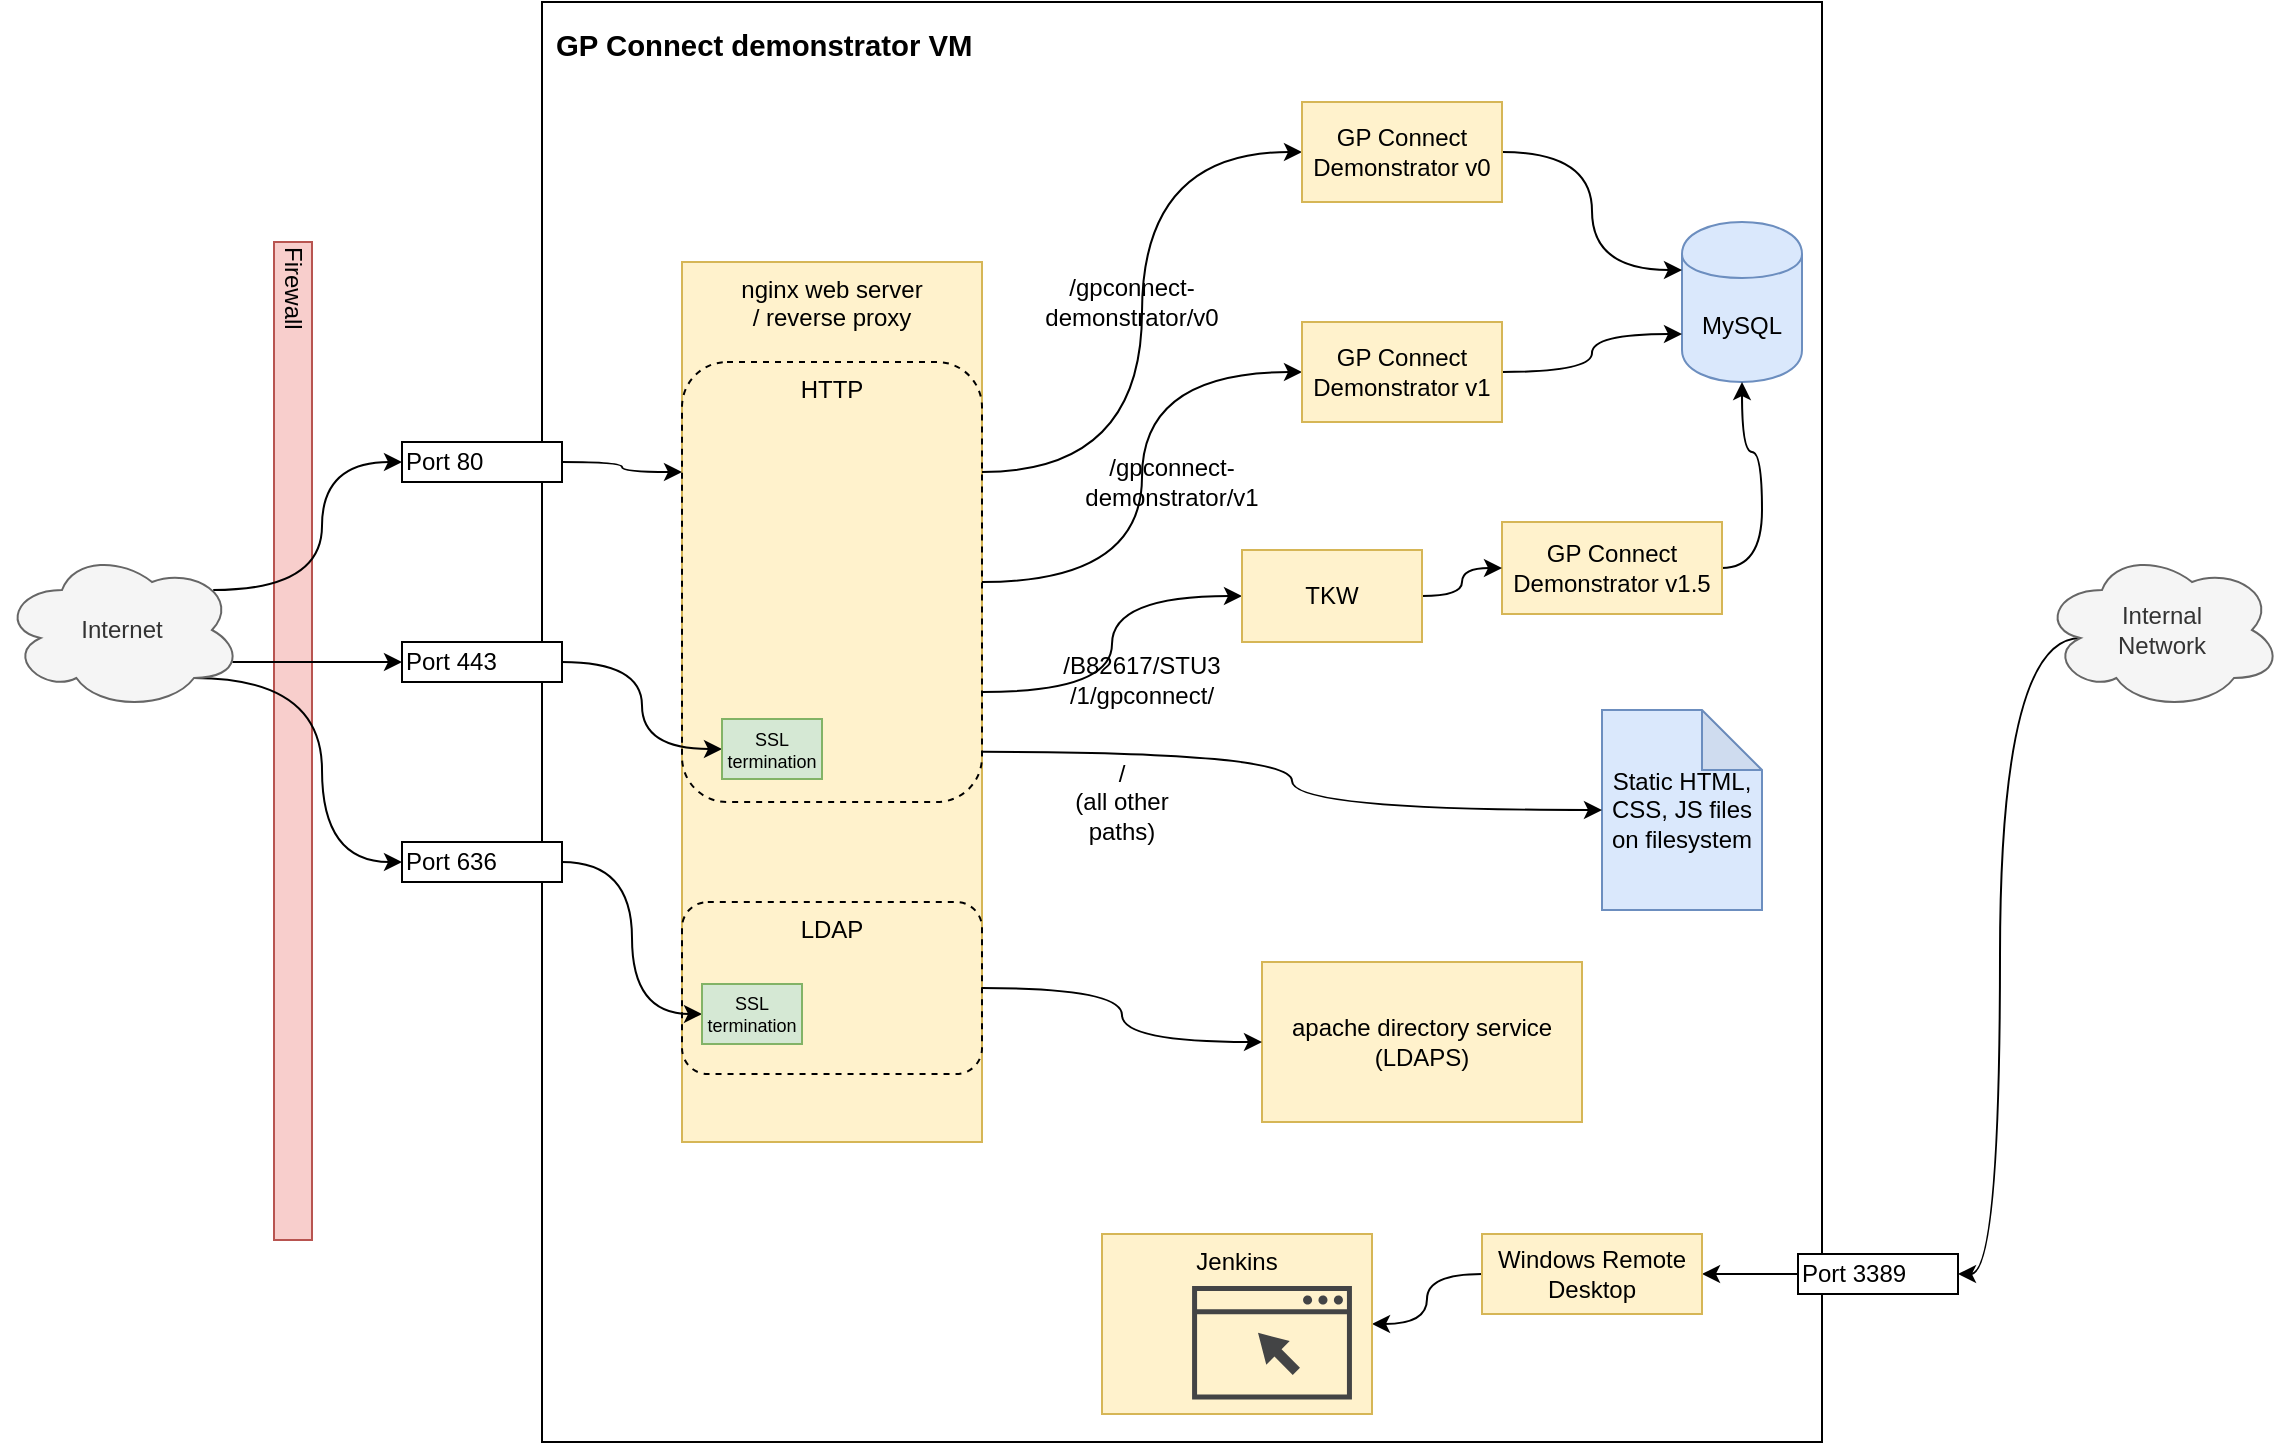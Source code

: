 <mxfile version="13.3.5" type="device"><diagram id="PyCuufZijIStc7P2JsMw" name="Page-1"><mxGraphModel dx="1242" dy="994" grid="0" gridSize="10" guides="1" tooltips="1" connect="1" arrows="1" fold="1" page="1" pageScale="1" pageWidth="1169" pageHeight="827" math="0" shadow="0"><root><mxCell id="0"/><mxCell id="1" parent="0"/><mxCell id="RDPQ0KicOGdVzFbxV7__-1" value="&lt;b style=&quot;font-family: &amp;#34;calibri&amp;#34; , sans-serif ; font-size: 16px&quot;&gt;&lt;span style=&quot;font-size: 11pt ; font-family: &amp;#34;arial&amp;#34; , sans-serif&quot;&gt;GP Connect demonstrator VM&lt;/span&gt;&lt;/b&gt;&lt;b style=&quot;font-family: &amp;#34;calibri&amp;#34; , sans-serif ; font-size: 16px&quot;&gt;&lt;span style=&quot;font-size: 11pt ; font-family: &amp;#34;arial&amp;#34; , sans-serif&quot;&gt;&lt;br&gt;&lt;/span&gt;&lt;/b&gt;" style="whiteSpace=wrap;html=1;align=left;verticalAlign=top;spacingLeft=5;spacingTop=5;" parent="1" vertex="1"><mxGeometry x="290" y="30" width="640" height="720" as="geometry"/></mxCell><mxCell id="RDPQ0KicOGdVzFbxV7__-10" value="nginx web server &lt;br&gt;/ reverse proxy" style="rounded=0;whiteSpace=wrap;html=1;align=center;fillColor=#fff2cc;strokeColor=#d6b656;verticalAlign=top;" parent="1" vertex="1"><mxGeometry x="360" y="160" width="150" height="440" as="geometry"/></mxCell><mxCell id="waFokIIE_mw-sdYzEA04-13" style="edgeStyle=orthogonalEdgeStyle;curved=1;orthogonalLoop=1;jettySize=auto;html=1;exitX=1;exitY=0.75;exitDx=0;exitDy=0;entryX=0;entryY=0.5;entryDx=0;entryDy=0;" edge="1" parent="1" source="waFokIIE_mw-sdYzEA04-2" target="waFokIIE_mw-sdYzEA04-10"><mxGeometry relative="1" as="geometry"/></mxCell><mxCell id="waFokIIE_mw-sdYzEA04-2" value="HTTP" style="rounded=1;whiteSpace=wrap;html=1;fillColor=none;verticalAlign=top;dashed=1;" vertex="1" parent="1"><mxGeometry x="360" y="210" width="150" height="220" as="geometry"/></mxCell><mxCell id="RDYLPhHS0g2zlpQsencQ-1" value="Firewall" style="rounded=0;whiteSpace=wrap;html=1;direction=east;horizontal=0;fillColor=#f8cecc;strokeColor=#b85450;labelPosition=center;verticalLabelPosition=middle;align=left;verticalAlign=middle;rotation=-180;" parent="1" vertex="1"><mxGeometry x="156" y="150" width="19" height="499" as="geometry"/></mxCell><mxCell id="RDPQ0KicOGdVzFbxV7__-13" style="edgeStyle=orthogonalEdgeStyle;orthogonalLoop=1;jettySize=auto;html=1;exitX=1;exitY=0.5;exitDx=0;exitDy=0;entryX=0;entryY=0.25;entryDx=0;entryDy=0;curved=1;" parent="1" source="RDPQ0KicOGdVzFbxV7__-6" target="waFokIIE_mw-sdYzEA04-2" edge="1"><mxGeometry relative="1" as="geometry"/></mxCell><mxCell id="RDPQ0KicOGdVzFbxV7__-6" value="Port 80" style="rounded=0;whiteSpace=wrap;html=1;align=left;" parent="1" vertex="1"><mxGeometry x="220" y="250" width="80" height="20" as="geometry"/></mxCell><mxCell id="RDPQ0KicOGdVzFbxV7__-14" style="edgeStyle=orthogonalEdgeStyle;orthogonalLoop=1;jettySize=auto;html=1;exitX=1;exitY=0.5;exitDx=0;exitDy=0;entryX=0;entryY=0.5;entryDx=0;entryDy=0;curved=1;" parent="1" source="RDPQ0KicOGdVzFbxV7__-7" target="RDPQ0KicOGdVzFbxV7__-15" edge="1"><mxGeometry relative="1" as="geometry"/></mxCell><mxCell id="RDPQ0KicOGdVzFbxV7__-7" value="Port 443" style="rounded=0;whiteSpace=wrap;html=1;align=left;" parent="1" vertex="1"><mxGeometry x="220" y="350" width="80" height="20" as="geometry"/></mxCell><mxCell id="waFokIIE_mw-sdYzEA04-5" style="edgeStyle=orthogonalEdgeStyle;orthogonalLoop=1;jettySize=auto;html=1;exitX=1;exitY=0.5;exitDx=0;exitDy=0;entryX=0;entryY=0.5;entryDx=0;entryDy=0;curved=1;" edge="1" parent="1" source="RDPQ0KicOGdVzFbxV7__-8" target="waFokIIE_mw-sdYzEA04-4"><mxGeometry relative="1" as="geometry"/></mxCell><mxCell id="RDPQ0KicOGdVzFbxV7__-8" value="Port 636" style="rounded=0;whiteSpace=wrap;html=1;align=left;" parent="1" vertex="1"><mxGeometry x="220" y="450" width="80" height="20" as="geometry"/></mxCell><mxCell id="RDPQ0KicOGdVzFbxV7__-20" style="edgeStyle=orthogonalEdgeStyle;orthogonalLoop=1;jettySize=auto;html=1;exitX=1;exitY=0.25;exitDx=0;exitDy=0;entryX=0;entryY=0.5;entryDx=0;entryDy=0;fontSize=12;curved=1;" parent="1" source="waFokIIE_mw-sdYzEA04-2" target="RDPQ0KicOGdVzFbxV7__-17" edge="1"><mxGeometry relative="1" as="geometry"/></mxCell><mxCell id="RDPQ0KicOGdVzFbxV7__-21" style="edgeStyle=orthogonalEdgeStyle;orthogonalLoop=1;jettySize=auto;html=1;exitX=1;exitY=0.5;exitDx=0;exitDy=0;entryX=0;entryY=0.5;entryDx=0;entryDy=0;fontSize=12;curved=1;" parent="1" source="waFokIIE_mw-sdYzEA04-2" target="RDPQ0KicOGdVzFbxV7__-18" edge="1"><mxGeometry relative="1" as="geometry"/></mxCell><mxCell id="RDPQ0KicOGdVzFbxV7__-15" value="SSL termination&lt;br style=&quot;font-size: 9px;&quot;&gt;" style="rounded=0;whiteSpace=wrap;html=1;align=center;fontSize=9;fillColor=#d5e8d4;strokeColor=#82b366;" parent="1" vertex="1"><mxGeometry x="380" y="388.5" width="50" height="30" as="geometry"/></mxCell><mxCell id="RDPQ0KicOGdVzFbxV7__-16" value="MySQL" style="shape=cylinder;whiteSpace=wrap;html=1;boundedLbl=1;backgroundOutline=1;fontSize=12;align=center;fillColor=#dae8fc;strokeColor=#6c8ebf;" parent="1" vertex="1"><mxGeometry x="860" y="140" width="60" height="80" as="geometry"/></mxCell><mxCell id="RDPQ0KicOGdVzFbxV7__-23" style="edgeStyle=orthogonalEdgeStyle;curved=1;orthogonalLoop=1;jettySize=auto;html=1;exitX=1;exitY=0.5;exitDx=0;exitDy=0;entryX=0;entryY=0.3;entryDx=0;entryDy=0;fontSize=12;" parent="1" source="RDPQ0KicOGdVzFbxV7__-17" target="RDPQ0KicOGdVzFbxV7__-16" edge="1"><mxGeometry relative="1" as="geometry"/></mxCell><mxCell id="RDPQ0KicOGdVzFbxV7__-17" value="GP Connect Demonstrator v0" style="rounded=0;whiteSpace=wrap;html=1;fontSize=12;align=center;fillColor=#fff2cc;strokeColor=#d6b656;" parent="1" vertex="1"><mxGeometry x="670" y="80" width="100" height="50" as="geometry"/></mxCell><mxCell id="RDPQ0KicOGdVzFbxV7__-24" style="edgeStyle=orthogonalEdgeStyle;curved=1;orthogonalLoop=1;jettySize=auto;html=1;exitX=1;exitY=0.5;exitDx=0;exitDy=0;entryX=0;entryY=0.7;entryDx=0;entryDy=0;fontSize=12;" parent="1" source="RDPQ0KicOGdVzFbxV7__-18" target="RDPQ0KicOGdVzFbxV7__-16" edge="1"><mxGeometry relative="1" as="geometry"/></mxCell><mxCell id="RDPQ0KicOGdVzFbxV7__-18" value="GP Connect Demonstrator v1" style="rounded=0;whiteSpace=wrap;html=1;fontSize=12;align=center;fillColor=#fff2cc;strokeColor=#d6b656;" parent="1" vertex="1"><mxGeometry x="670" y="190" width="100" height="50" as="geometry"/></mxCell><mxCell id="RDPQ0KicOGdVzFbxV7__-25" value="&lt;span&gt;Static HTML, CSS, JS files on filesystem&lt;/span&gt;" style="shape=note;whiteSpace=wrap;html=1;backgroundOutline=1;darkOpacity=0.05;fontSize=12;align=center;fillColor=#dae8fc;strokeColor=#6c8ebf;" parent="1" vertex="1"><mxGeometry x="820" y="384" width="80" height="100" as="geometry"/></mxCell><mxCell id="RDPQ0KicOGdVzFbxV7__-26" value="/gpconnect-demonstrator/v0" style="text;html=1;strokeColor=none;align=center;verticalAlign=middle;whiteSpace=wrap;rounded=0;fontSize=12;" parent="1" vertex="1"><mxGeometry x="520" y="160" width="130" height="40" as="geometry"/></mxCell><mxCell id="RDPQ0KicOGdVzFbxV7__-27" value="/gpconnect-demonstrator/v1" style="text;html=1;strokeColor=none;align=center;verticalAlign=middle;whiteSpace=wrap;rounded=0;fontSize=12;" parent="1" vertex="1"><mxGeometry x="540" y="250" width="130" height="40" as="geometry"/></mxCell><mxCell id="RDPQ0KicOGdVzFbxV7__-29" value="/&lt;br&gt;(all other paths)" style="text;html=1;strokeColor=none;align=center;verticalAlign=middle;whiteSpace=wrap;rounded=0;fontSize=12;" parent="1" vertex="1"><mxGeometry x="550" y="410" width="60" height="40" as="geometry"/></mxCell><mxCell id="RDPQ0KicOGdVzFbxV7__-30" value="apache directory service&lt;br&gt;(LDAPS)" style="rounded=0;whiteSpace=wrap;html=1;align=center;fillColor=#fff2cc;strokeColor=#d6b656;" parent="1" vertex="1"><mxGeometry x="650" y="510" width="160" height="80" as="geometry"/></mxCell><mxCell id="RDPQ0KicOGdVzFbxV7__-34" style="edgeStyle=orthogonalEdgeStyle;curved=1;orthogonalLoop=1;jettySize=auto;html=1;exitX=0.88;exitY=0.25;exitDx=0;exitDy=0;exitPerimeter=0;entryX=0;entryY=0.5;entryDx=0;entryDy=0;fontSize=12;" parent="1" source="RDPQ0KicOGdVzFbxV7__-33" target="RDPQ0KicOGdVzFbxV7__-6" edge="1"><mxGeometry relative="1" as="geometry"/></mxCell><mxCell id="RDPQ0KicOGdVzFbxV7__-35" style="edgeStyle=orthogonalEdgeStyle;curved=1;orthogonalLoop=1;jettySize=auto;html=1;exitX=0.96;exitY=0.7;exitDx=0;exitDy=0;exitPerimeter=0;entryX=0;entryY=0.5;entryDx=0;entryDy=0;fontSize=12;" parent="1" source="RDPQ0KicOGdVzFbxV7__-33" target="RDPQ0KicOGdVzFbxV7__-7" edge="1"><mxGeometry relative="1" as="geometry"/></mxCell><mxCell id="RDPQ0KicOGdVzFbxV7__-36" style="edgeStyle=orthogonalEdgeStyle;curved=1;orthogonalLoop=1;jettySize=auto;html=1;exitX=0.8;exitY=0.8;exitDx=0;exitDy=0;exitPerimeter=0;entryX=0;entryY=0.5;entryDx=0;entryDy=0;fontSize=12;" parent="1" source="RDPQ0KicOGdVzFbxV7__-33" target="RDPQ0KicOGdVzFbxV7__-8" edge="1"><mxGeometry relative="1" as="geometry"/></mxCell><mxCell id="RDPQ0KicOGdVzFbxV7__-33" value="Internet" style="ellipse;shape=cloud;whiteSpace=wrap;html=1;fillColor=#f5f5f5;fontSize=12;align=center;strokeColor=#666666;fontColor=#333333;" parent="1" vertex="1"><mxGeometry x="20" y="304" width="120" height="80" as="geometry"/></mxCell><mxCell id="RDPQ0KicOGdVzFbxV7__-39" style="edgeStyle=orthogonalEdgeStyle;curved=1;orthogonalLoop=1;jettySize=auto;html=1;exitX=0.16;exitY=0.55;exitDx=0;exitDy=0;exitPerimeter=0;entryX=1;entryY=0.5;entryDx=0;entryDy=0;fontSize=12;" parent="1" source="RDPQ0KicOGdVzFbxV7__-37" target="RDPQ0KicOGdVzFbxV7__-38" edge="1"><mxGeometry relative="1" as="geometry"/></mxCell><mxCell id="RDPQ0KicOGdVzFbxV7__-37" value="Internal &lt;br&gt;Network" style="ellipse;shape=cloud;whiteSpace=wrap;html=1;fillColor=#f5f5f5;fontSize=12;align=center;strokeColor=#666666;fontColor=#333333;" parent="1" vertex="1"><mxGeometry x="1040" y="304" width="120" height="80" as="geometry"/></mxCell><mxCell id="waFokIIE_mw-sdYzEA04-8" style="edgeStyle=orthogonalEdgeStyle;curved=1;orthogonalLoop=1;jettySize=auto;html=1;exitX=0;exitY=0.5;exitDx=0;exitDy=0;" edge="1" parent="1" source="RDPQ0KicOGdVzFbxV7__-38" target="RDPQ0KicOGdVzFbxV7__-40"><mxGeometry relative="1" as="geometry"/></mxCell><mxCell id="RDPQ0KicOGdVzFbxV7__-38" value="Port 3389" style="rounded=0;whiteSpace=wrap;html=1;align=left;" parent="1" vertex="1"><mxGeometry x="918" y="656" width="80" height="20" as="geometry"/></mxCell><mxCell id="waFokIIE_mw-sdYzEA04-25" style="edgeStyle=orthogonalEdgeStyle;curved=1;orthogonalLoop=1;jettySize=auto;html=1;exitX=0;exitY=0.5;exitDx=0;exitDy=0;entryX=1;entryY=0.5;entryDx=0;entryDy=0;" edge="1" parent="1" source="RDPQ0KicOGdVzFbxV7__-40" target="waFokIIE_mw-sdYzEA04-24"><mxGeometry relative="1" as="geometry"/></mxCell><mxCell id="RDPQ0KicOGdVzFbxV7__-40" value="Windows Remote Desktop" style="rounded=0;whiteSpace=wrap;html=1;fillColor=#fff2cc;fontSize=12;align=center;strokeColor=#d6b656;" parent="1" vertex="1"><mxGeometry x="760" y="646" width="110" height="40" as="geometry"/></mxCell><mxCell id="waFokIIE_mw-sdYzEA04-7" style="edgeStyle=orthogonalEdgeStyle;curved=1;orthogonalLoop=1;jettySize=auto;html=1;exitX=1;exitY=0.5;exitDx=0;exitDy=0;entryX=0;entryY=0.5;entryDx=0;entryDy=0;" edge="1" parent="1" source="waFokIIE_mw-sdYzEA04-3" target="RDPQ0KicOGdVzFbxV7__-30"><mxGeometry relative="1" as="geometry"/></mxCell><mxCell id="waFokIIE_mw-sdYzEA04-16" style="edgeStyle=orthogonalEdgeStyle;curved=1;orthogonalLoop=1;jettySize=auto;html=1;exitX=1;exitY=0.886;exitDx=0;exitDy=0;entryX=0;entryY=0.5;entryDx=0;entryDy=0;entryPerimeter=0;exitPerimeter=0;" edge="1" parent="1" source="waFokIIE_mw-sdYzEA04-2" target="RDPQ0KicOGdVzFbxV7__-25"><mxGeometry relative="1" as="geometry"/></mxCell><mxCell id="waFokIIE_mw-sdYzEA04-3" value="LDAP" style="rounded=1;whiteSpace=wrap;html=1;fillColor=none;verticalAlign=top;dashed=1;" vertex="1" parent="1"><mxGeometry x="360" y="480" width="150" height="86" as="geometry"/></mxCell><mxCell id="waFokIIE_mw-sdYzEA04-4" value="SSL termination&lt;br style=&quot;font-size: 9px;&quot;&gt;" style="rounded=0;whiteSpace=wrap;html=1;align=center;fontSize=9;fillColor=#d5e8d4;strokeColor=#82b366;" vertex="1" parent="1"><mxGeometry x="370" y="521" width="50" height="30" as="geometry"/></mxCell><mxCell id="waFokIIE_mw-sdYzEA04-11" style="edgeStyle=orthogonalEdgeStyle;curved=1;orthogonalLoop=1;jettySize=auto;html=1;exitX=1;exitY=0.5;exitDx=0;exitDy=0;entryX=0.5;entryY=1;entryDx=0;entryDy=0;" edge="1" parent="1" source="waFokIIE_mw-sdYzEA04-9" target="RDPQ0KicOGdVzFbxV7__-16"><mxGeometry relative="1" as="geometry"/></mxCell><mxCell id="waFokIIE_mw-sdYzEA04-9" value="GP Connect Demonstrator v1.5" style="rounded=0;whiteSpace=wrap;html=1;fontSize=12;align=center;fillColor=#fff2cc;strokeColor=#d6b656;" vertex="1" parent="1"><mxGeometry x="770" y="290" width="110" height="46" as="geometry"/></mxCell><mxCell id="waFokIIE_mw-sdYzEA04-12" style="edgeStyle=orthogonalEdgeStyle;curved=1;orthogonalLoop=1;jettySize=auto;html=1;exitX=1;exitY=0.5;exitDx=0;exitDy=0;entryX=0;entryY=0.5;entryDx=0;entryDy=0;" edge="1" parent="1" source="waFokIIE_mw-sdYzEA04-10" target="waFokIIE_mw-sdYzEA04-9"><mxGeometry relative="1" as="geometry"/></mxCell><mxCell id="waFokIIE_mw-sdYzEA04-10" value="TKW" style="rounded=0;whiteSpace=wrap;html=1;fontSize=12;align=center;fillColor=#fff2cc;strokeColor=#d6b656;" vertex="1" parent="1"><mxGeometry x="640" y="304" width="90" height="46" as="geometry"/></mxCell><mxCell id="waFokIIE_mw-sdYzEA04-14" value="/B82617/STU3&lt;br&gt;/1/gpconnect/" style="text;html=1;strokeColor=none;align=center;verticalAlign=middle;whiteSpace=wrap;rounded=0;fontSize=12;" vertex="1" parent="1"><mxGeometry x="540" y="348.5" width="100" height="40" as="geometry"/></mxCell><mxCell id="waFokIIE_mw-sdYzEA04-24" value="Jenkins" style="rounded=0;whiteSpace=wrap;html=1;fillColor=#fff2cc;fontSize=12;align=center;strokeColor=#d6b656;verticalAlign=top;" vertex="1" parent="1"><mxGeometry x="570" y="646" width="135" height="90" as="geometry"/></mxCell><mxCell id="waFokIIE_mw-sdYzEA04-23" value="" style="pointerEvents=1;shadow=0;dashed=0;html=1;strokeColor=none;fillColor=#434445;aspect=fixed;labelPosition=center;verticalLabelPosition=bottom;verticalAlign=top;align=center;outlineConnect=0;shape=mxgraph.vvd.web_browser;" vertex="1" parent="1"><mxGeometry x="615.04" y="672" width="79.93" height="56.75" as="geometry"/></mxCell></root></mxGraphModel></diagram></mxfile>